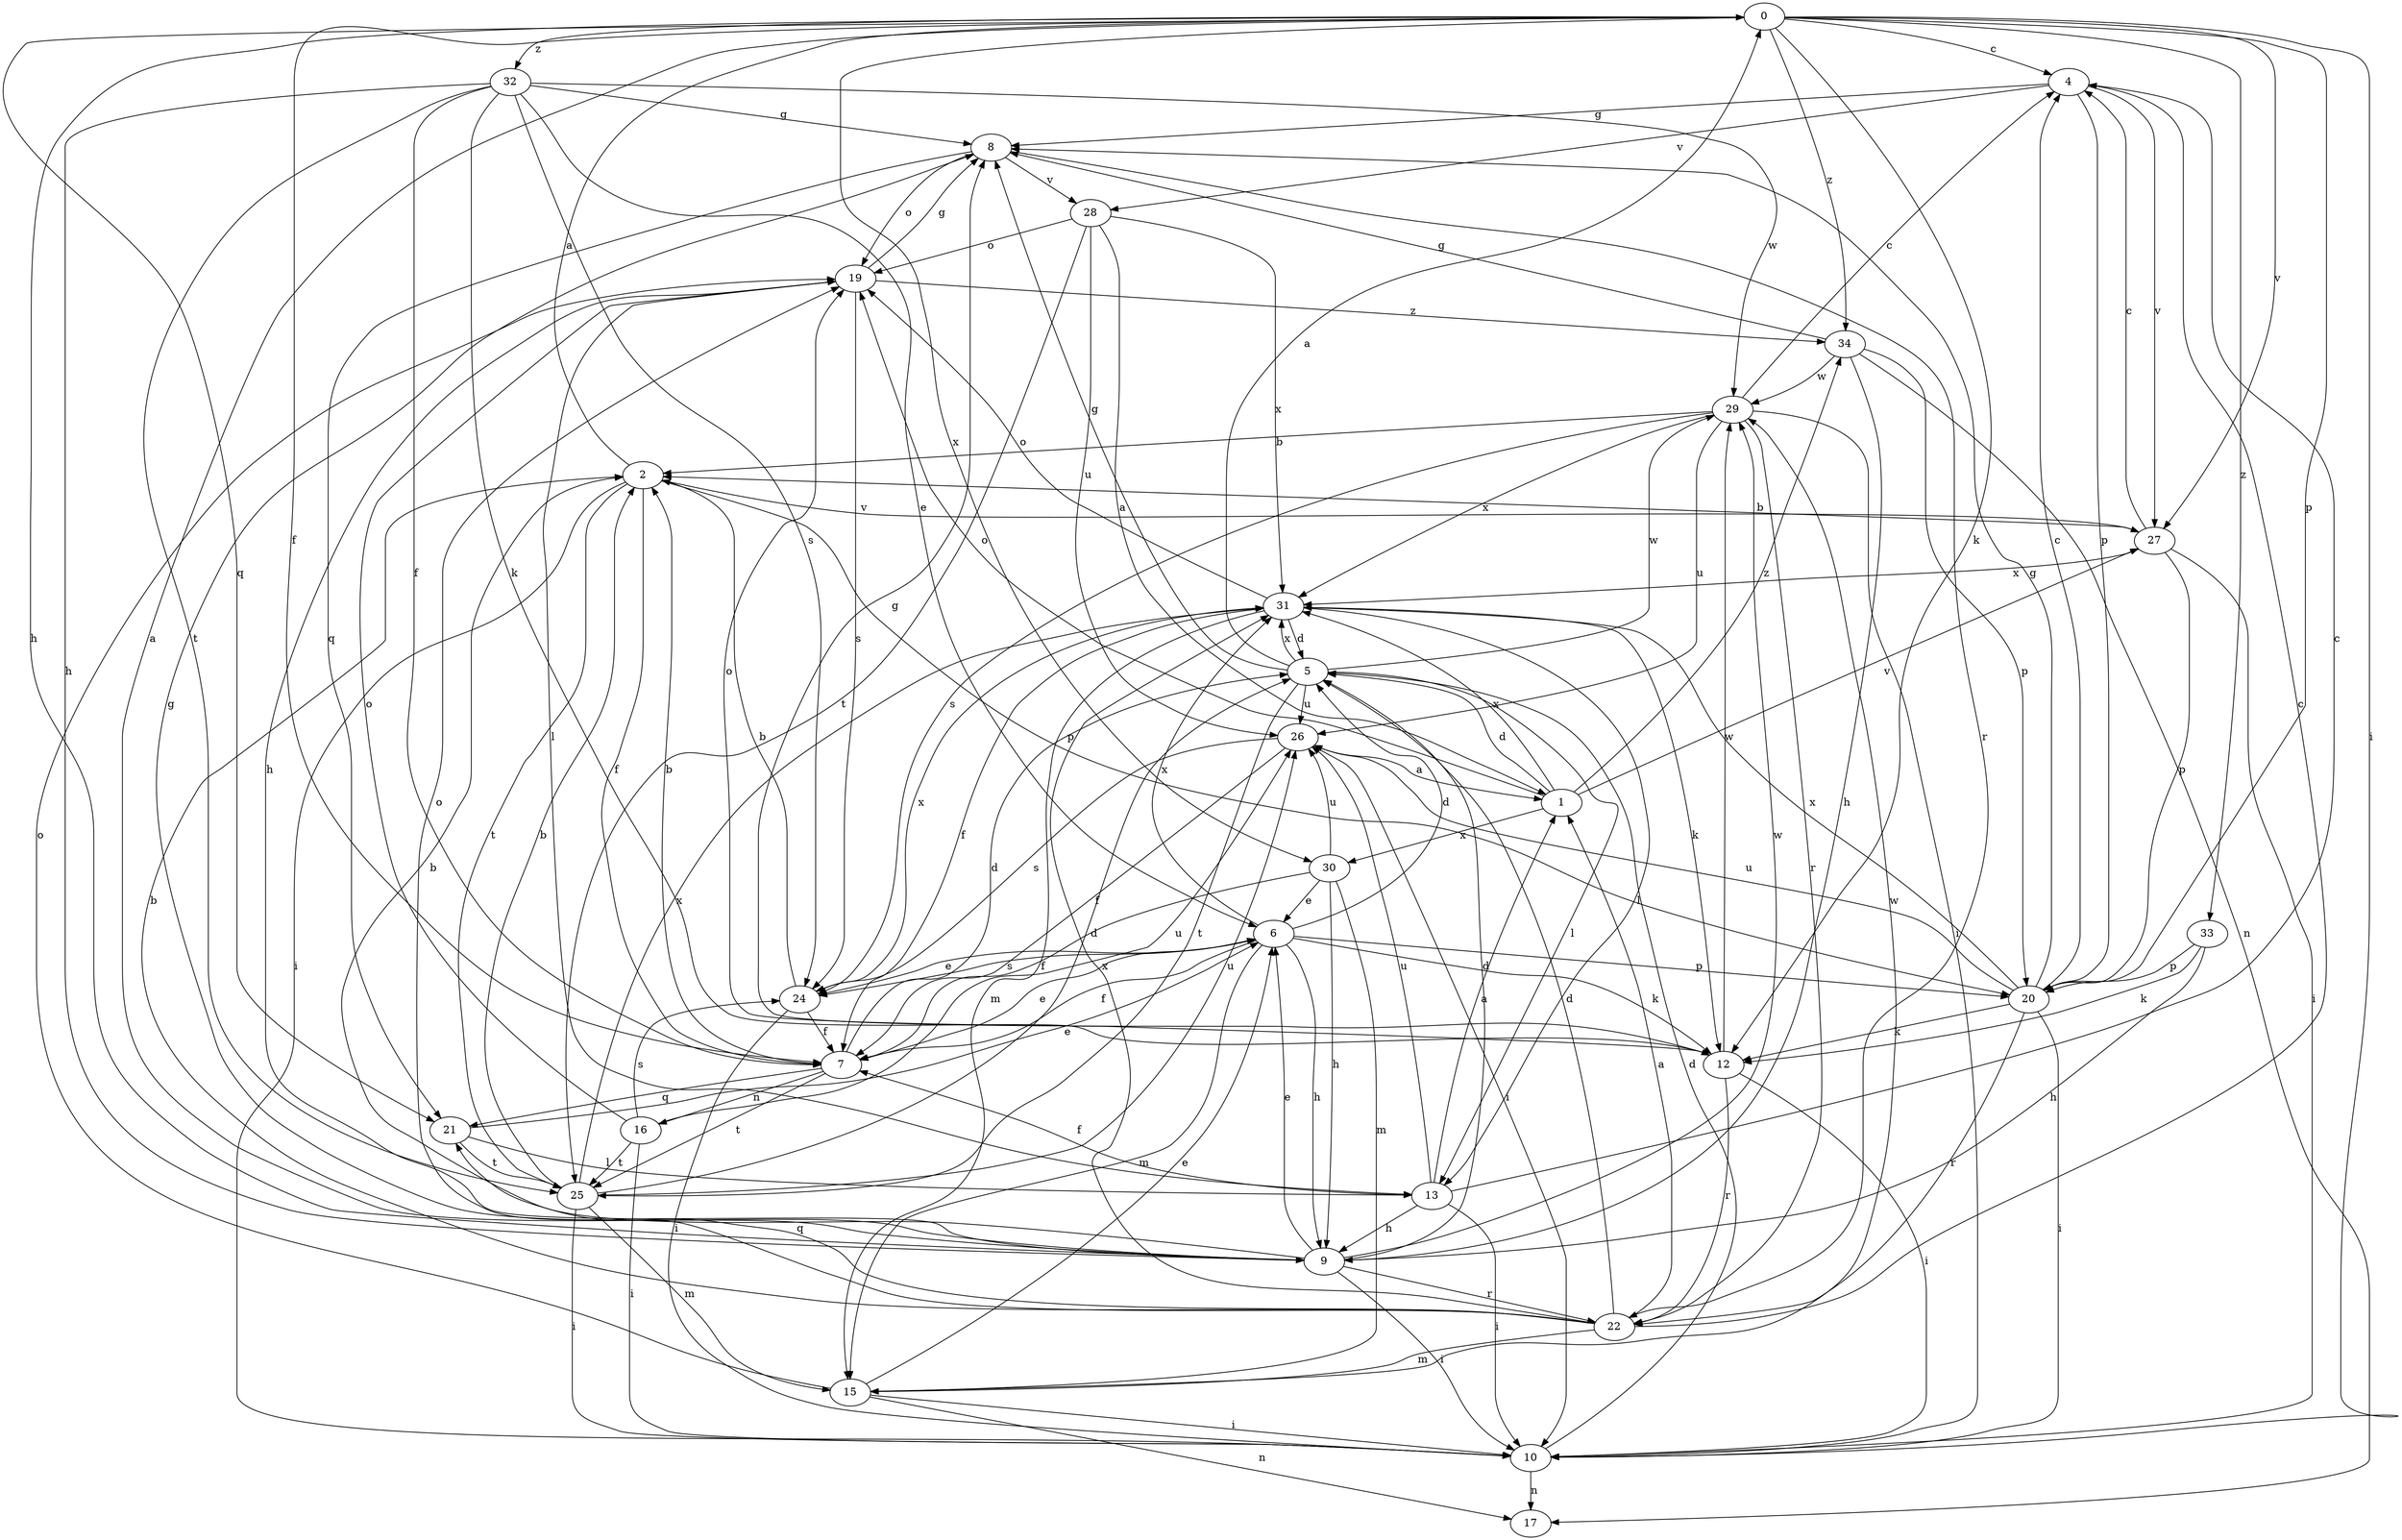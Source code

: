 strict digraph  {
0;
1;
2;
4;
5;
6;
7;
8;
9;
10;
12;
13;
15;
16;
17;
19;
20;
21;
22;
24;
25;
26;
27;
28;
29;
30;
31;
32;
33;
34;
0 -> 4  [label=c];
0 -> 7  [label=f];
0 -> 9  [label=h];
0 -> 10  [label=i];
0 -> 12  [label=k];
0 -> 20  [label=p];
0 -> 21  [label=q];
0 -> 27  [label=v];
0 -> 30  [label=x];
0 -> 32  [label=z];
0 -> 33  [label=z];
0 -> 34  [label=z];
1 -> 5  [label=d];
1 -> 19  [label=o];
1 -> 27  [label=v];
1 -> 30  [label=x];
1 -> 31  [label=x];
1 -> 34  [label=z];
2 -> 0  [label=a];
2 -> 7  [label=f];
2 -> 10  [label=i];
2 -> 20  [label=p];
2 -> 25  [label=t];
2 -> 27  [label=v];
4 -> 8  [label=g];
4 -> 20  [label=p];
4 -> 27  [label=v];
4 -> 28  [label=v];
5 -> 0  [label=a];
5 -> 8  [label=g];
5 -> 13  [label=l];
5 -> 25  [label=t];
5 -> 26  [label=u];
5 -> 29  [label=w];
5 -> 31  [label=x];
6 -> 5  [label=d];
6 -> 7  [label=f];
6 -> 9  [label=h];
6 -> 12  [label=k];
6 -> 15  [label=m];
6 -> 20  [label=p];
6 -> 24  [label=s];
6 -> 31  [label=x];
7 -> 2  [label=b];
7 -> 5  [label=d];
7 -> 6  [label=e];
7 -> 16  [label=n];
7 -> 21  [label=q];
7 -> 25  [label=t];
8 -> 19  [label=o];
8 -> 21  [label=q];
8 -> 22  [label=r];
8 -> 28  [label=v];
9 -> 0  [label=a];
9 -> 2  [label=b];
9 -> 5  [label=d];
9 -> 6  [label=e];
9 -> 8  [label=g];
9 -> 10  [label=i];
9 -> 22  [label=r];
9 -> 29  [label=w];
10 -> 5  [label=d];
10 -> 17  [label=n];
12 -> 8  [label=g];
12 -> 10  [label=i];
12 -> 19  [label=o];
12 -> 22  [label=r];
12 -> 29  [label=w];
13 -> 1  [label=a];
13 -> 4  [label=c];
13 -> 7  [label=f];
13 -> 9  [label=h];
13 -> 10  [label=i];
13 -> 26  [label=u];
15 -> 6  [label=e];
15 -> 10  [label=i];
15 -> 17  [label=n];
15 -> 19  [label=o];
15 -> 29  [label=w];
16 -> 10  [label=i];
16 -> 19  [label=o];
16 -> 24  [label=s];
16 -> 25  [label=t];
16 -> 26  [label=u];
19 -> 8  [label=g];
19 -> 9  [label=h];
19 -> 13  [label=l];
19 -> 24  [label=s];
19 -> 34  [label=z];
20 -> 4  [label=c];
20 -> 8  [label=g];
20 -> 10  [label=i];
20 -> 12  [label=k];
20 -> 22  [label=r];
20 -> 26  [label=u];
20 -> 31  [label=x];
21 -> 6  [label=e];
21 -> 13  [label=l];
21 -> 25  [label=t];
22 -> 1  [label=a];
22 -> 2  [label=b];
22 -> 4  [label=c];
22 -> 5  [label=d];
22 -> 15  [label=m];
22 -> 19  [label=o];
22 -> 21  [label=q];
22 -> 31  [label=x];
24 -> 2  [label=b];
24 -> 6  [label=e];
24 -> 7  [label=f];
24 -> 10  [label=i];
24 -> 31  [label=x];
25 -> 2  [label=b];
25 -> 5  [label=d];
25 -> 10  [label=i];
25 -> 15  [label=m];
25 -> 26  [label=u];
25 -> 31  [label=x];
26 -> 1  [label=a];
26 -> 7  [label=f];
26 -> 10  [label=i];
26 -> 24  [label=s];
27 -> 2  [label=b];
27 -> 4  [label=c];
27 -> 10  [label=i];
27 -> 20  [label=p];
27 -> 31  [label=x];
28 -> 1  [label=a];
28 -> 19  [label=o];
28 -> 25  [label=t];
28 -> 26  [label=u];
28 -> 31  [label=x];
29 -> 2  [label=b];
29 -> 4  [label=c];
29 -> 10  [label=i];
29 -> 22  [label=r];
29 -> 24  [label=s];
29 -> 26  [label=u];
29 -> 31  [label=x];
30 -> 6  [label=e];
30 -> 7  [label=f];
30 -> 9  [label=h];
30 -> 15  [label=m];
30 -> 26  [label=u];
31 -> 5  [label=d];
31 -> 7  [label=f];
31 -> 12  [label=k];
31 -> 13  [label=l];
31 -> 15  [label=m];
31 -> 19  [label=o];
32 -> 6  [label=e];
32 -> 7  [label=f];
32 -> 8  [label=g];
32 -> 9  [label=h];
32 -> 12  [label=k];
32 -> 24  [label=s];
32 -> 25  [label=t];
32 -> 29  [label=w];
33 -> 9  [label=h];
33 -> 12  [label=k];
33 -> 20  [label=p];
34 -> 8  [label=g];
34 -> 9  [label=h];
34 -> 17  [label=n];
34 -> 20  [label=p];
34 -> 29  [label=w];
}
